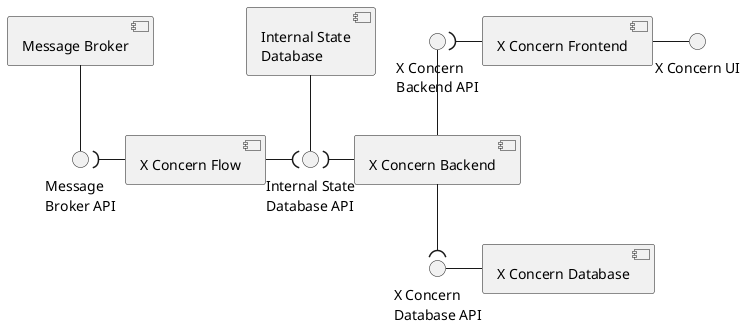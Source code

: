 @startuml alternative4

skinparam sequenceMessageAlign center
skinparam Shadowing false
skinparam componentStyle uml2
skinparam packageStyle rectangle

component "X Concern Frontend" as FRONT
component "X Concern Backend" as BACK
component "X Concern Database" as DB
component "Message Broker" as MB
component "X Concern Flow" as FLOW
component "Internal State\nDatabase" as SHAR

interface "Message\nBroker API" as MB_API
interface "X Concern\nDatabase API" as DB_API
interface "X Concern\nBackend API" as BACK_API
interface "X Concern UI" as FRONT_API
interface "Internal State\nDatabase API" as SHAR_API

SHAR -- SHAR_API
MB -- MB_API
DB_API - DB
BACK_API -- BACK
FRONT - FRONT_API

BACK_API )- FRONT
BACK --( DB_API
SHAR_API )- BACK
FLOW -( SHAR_API
MB_API )- FLOW

@enduml
